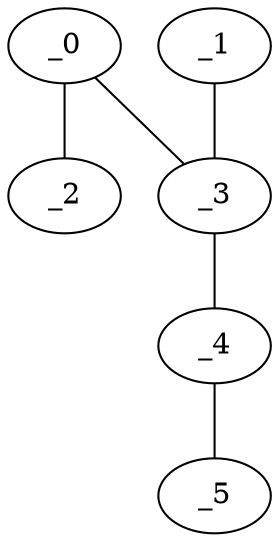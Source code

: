 graph KP1_0033 {
	_0	 [x="0.739689",
		y="2.86738"];
	_2	 [x="0.432215",
		y="1.06089"];
	_0 -- _2;
	_3	 [x="0.0440441",
		y="2.00691"];
	_0 -- _3;
	_1	 [x="2.03147",
		y="3.61594"];
	_1 -- _3;
	_4	 [x="1.91",
		y="0.63"];
	_3 -- _4;
	_5	 [x="1.74688",
		y="1.80066"];
	_4 -- _5;
}
